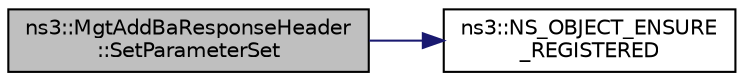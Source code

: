 digraph "ns3::MgtAddBaResponseHeader::SetParameterSet"
{
  edge [fontname="Helvetica",fontsize="10",labelfontname="Helvetica",labelfontsize="10"];
  node [fontname="Helvetica",fontsize="10",shape=record];
  rankdir="LR";
  Node1 [label="ns3::MgtAddBaResponseHeader\l::SetParameterSet",height=0.2,width=0.4,color="black", fillcolor="grey75", style="filled", fontcolor="black"];
  Node1 -> Node2 [color="midnightblue",fontsize="10",style="solid"];
  Node2 [label="ns3::NS_OBJECT_ENSURE\l_REGISTERED",height=0.2,width=0.4,color="black", fillcolor="white", style="filled",URL="$d7/d2e/namespacens3.html#ac633cbd86ee5879afd4312a843a9ff8c"];
}
